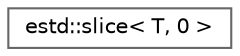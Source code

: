 digraph "Graphical Class Hierarchy"
{
 // LATEX_PDF_SIZE
  bgcolor="transparent";
  edge [fontname=Helvetica,fontsize=10,labelfontname=Helvetica,labelfontsize=10];
  node [fontname=Helvetica,fontsize=10,shape=box,height=0.2,width=0.4];
  rankdir="LR";
  Node0 [id="Node000000",label="estd::slice\< T, 0 \>",height=0.2,width=0.4,color="grey40", fillcolor="white", style="filled",URL="$d0/da1/classestd_1_1slice_3_01T_00_010_01_4.html",tooltip=" "];
}
